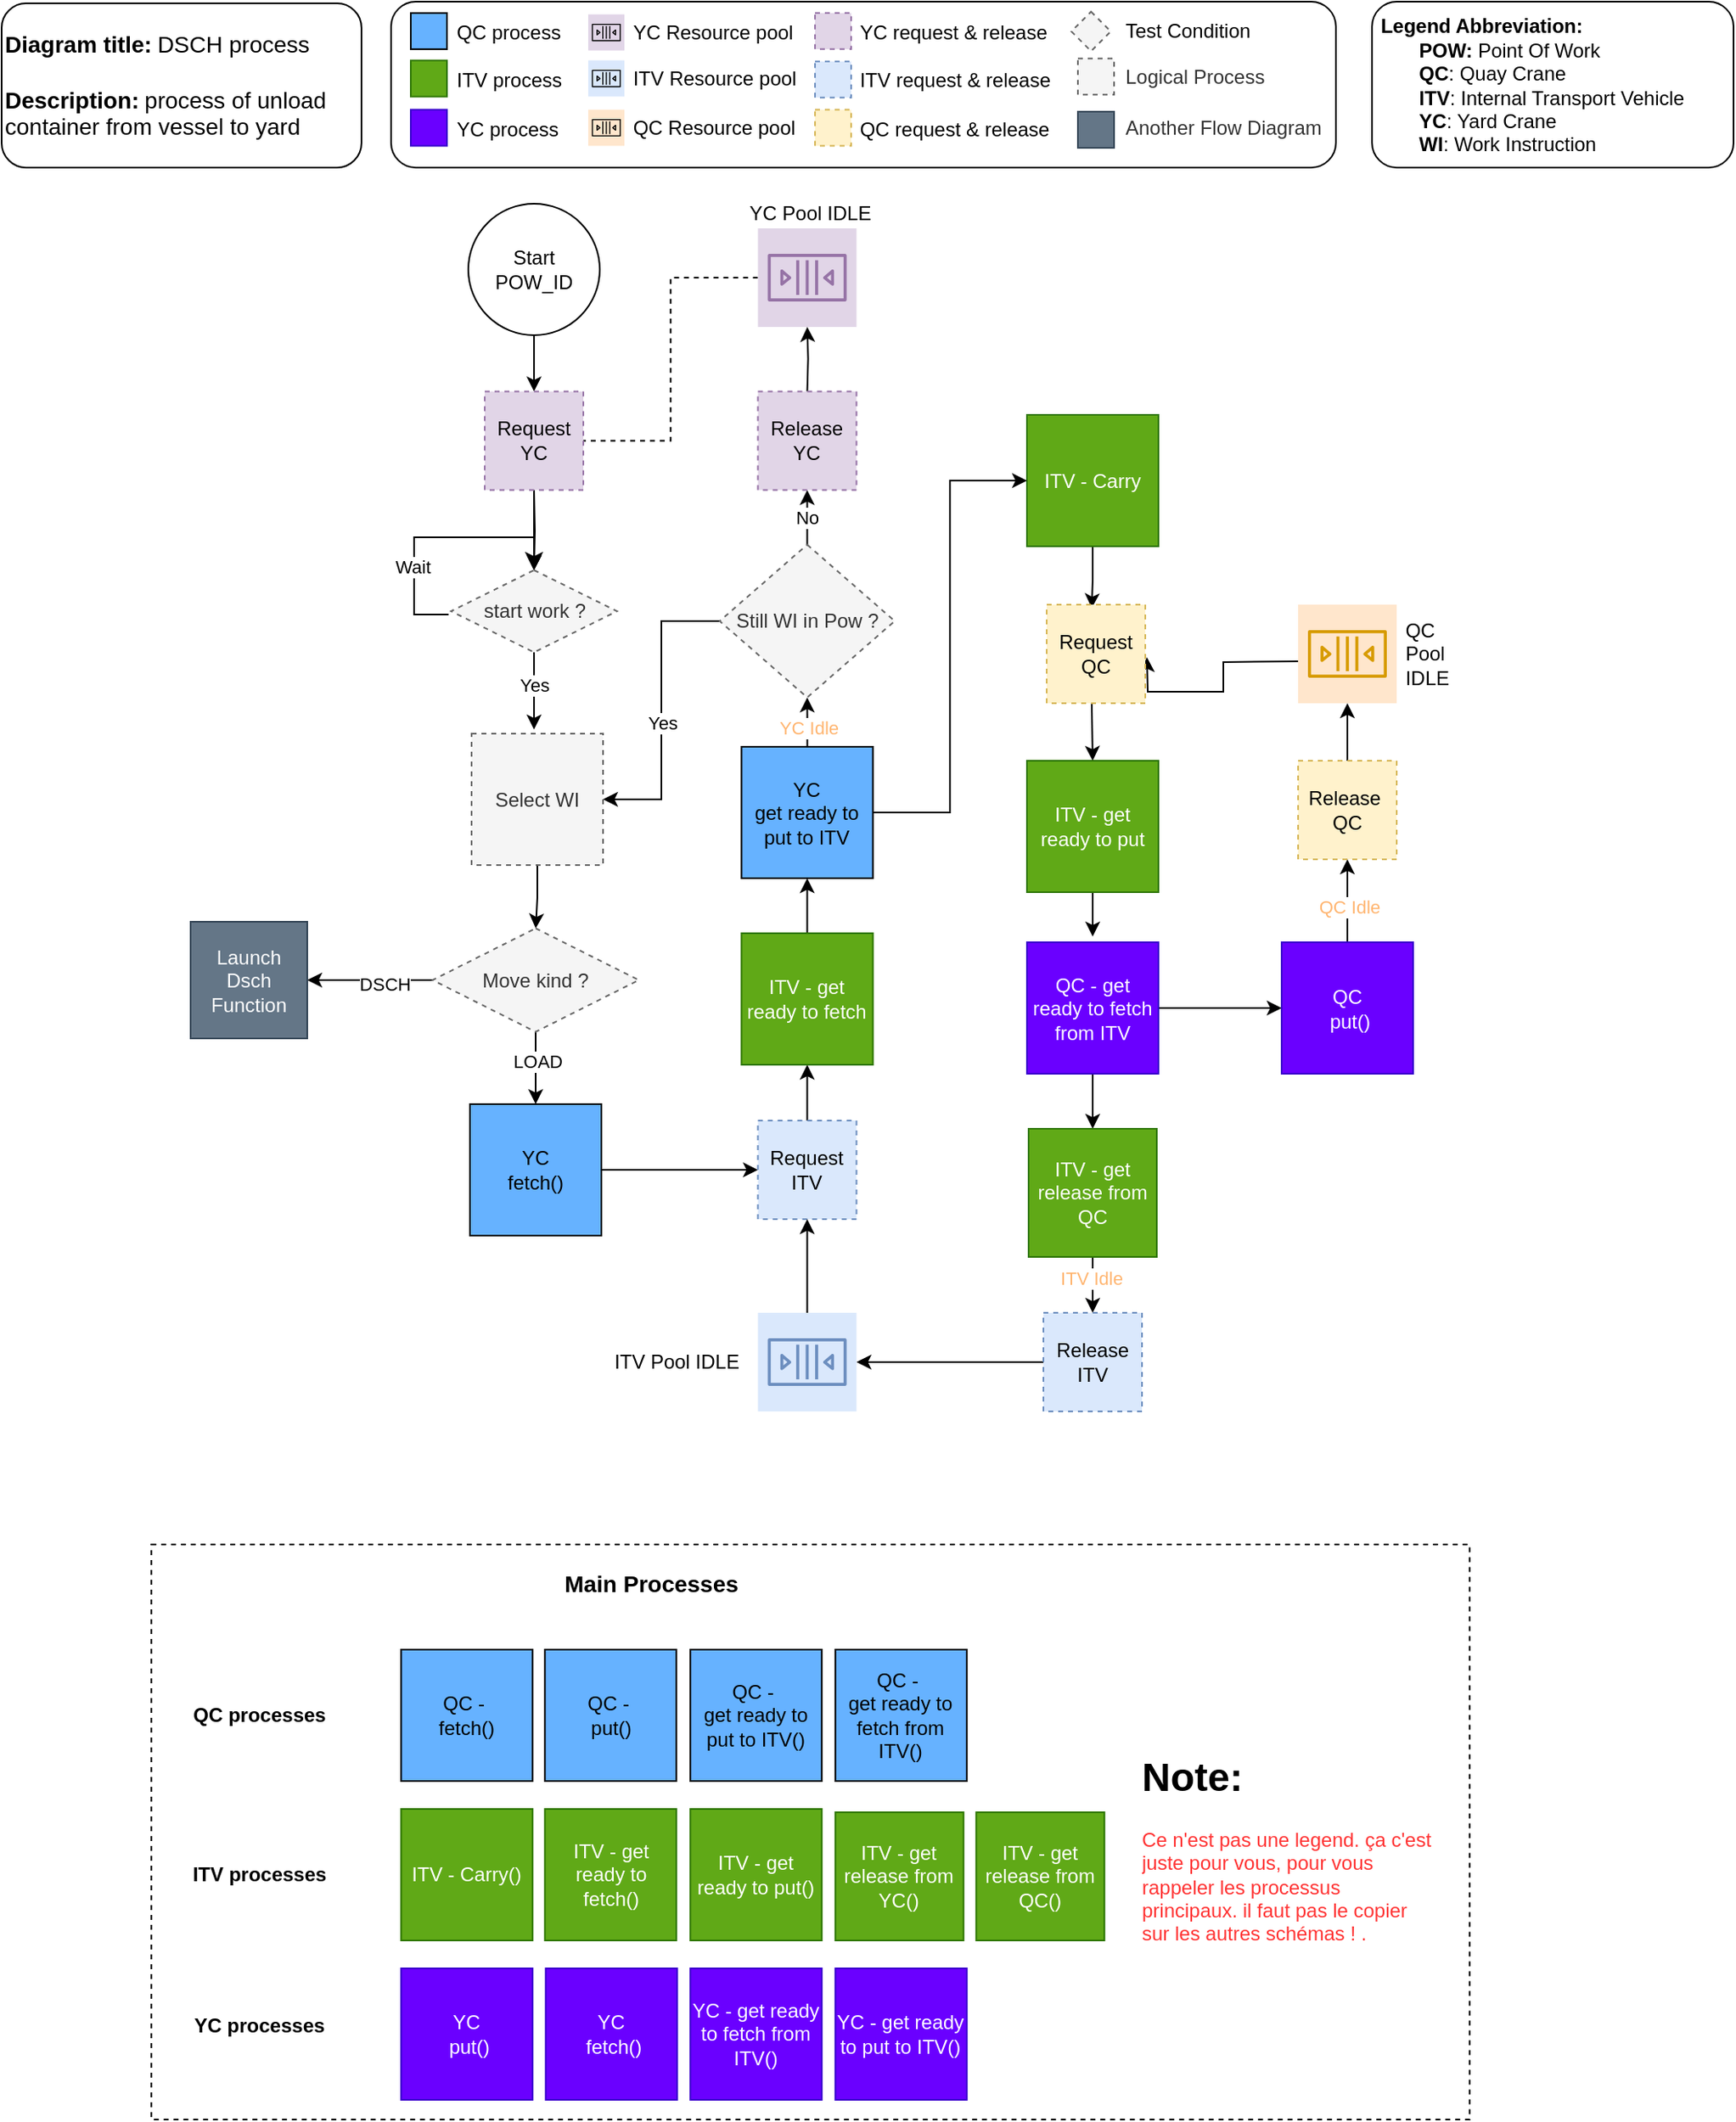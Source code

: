 <mxfile version="25.0.3">
  <diagram name="Page-1" id="m8-AKDyAZTO_Czc3pS7X">
    <mxGraphModel dx="1042" dy="615" grid="0" gridSize="10" guides="1" tooltips="1" connect="1" arrows="1" fold="1" page="1" pageScale="1" pageWidth="3300" pageHeight="4681" background="none" math="0" shadow="0">
      <root>
        <mxCell id="0" />
        <mxCell id="1" parent="0" />
        <mxCell id="ICN11t2LMivAURPf7j1P-29" value="" style="rounded=0;whiteSpace=wrap;html=1;fillColor=none;dashed=1;" parent="1" vertex="1">
          <mxGeometry x="351.13" y="1182" width="802.25" height="350" as="geometry" />
        </mxCell>
        <mxCell id="Uh1QGtXTKpIPVLYriaKn-49" style="edgeStyle=orthogonalEdgeStyle;rounded=0;orthogonalLoop=1;jettySize=auto;html=1;fillColor=#66B2FF;" parent="1" source="IhfRJVc3wCJX7Gg2RBDw-7" target="Uh1QGtXTKpIPVLYriaKn-46" edge="1">
          <mxGeometry relative="1" as="geometry" />
        </mxCell>
        <mxCell id="IhfRJVc3wCJX7Gg2RBDw-7" value="YC &lt;br&gt;fetch()" style="whiteSpace=wrap;html=1;aspect=fixed;fillColor=#66B2FF;" parent="1" vertex="1">
          <mxGeometry x="545" y="914" width="80" height="80" as="geometry" />
        </mxCell>
        <mxCell id="Uh1QGtXTKpIPVLYriaKn-31" style="edgeStyle=orthogonalEdgeStyle;rounded=0;orthogonalLoop=1;jettySize=auto;html=1;fillColor=#66B2FF;" parent="1" source="Uh1QGtXTKpIPVLYriaKn-32" target="kdnbXAXzeRMEIVDf3c8E-4" edge="1">
          <mxGeometry relative="1" as="geometry">
            <mxPoint x="594" y="461" as="targetPoint" />
          </mxGeometry>
        </mxCell>
        <mxCell id="Uh1QGtXTKpIPVLYriaKn-32" value="Start&lt;div&gt;POW_ID&lt;/div&gt;" style="ellipse;whiteSpace=wrap;html=1;aspect=fixed;" parent="1" vertex="1">
          <mxGeometry x="544" y="366" width="80" height="80" as="geometry" />
        </mxCell>
        <mxCell id="ICN11t2LMivAURPf7j1P-5" style="edgeStyle=orthogonalEdgeStyle;rounded=0;orthogonalLoop=1;jettySize=auto;html=1;entryX=0.5;entryY=0;entryDx=0;entryDy=0;" parent="1" target="ICN11t2LMivAURPf7j1P-1" edge="1">
          <mxGeometry relative="1" as="geometry">
            <mxPoint x="584" y="540.25" as="sourcePoint" />
          </mxGeometry>
        </mxCell>
        <mxCell id="Uh1QGtXTKpIPVLYriaKn-35" style="edgeStyle=orthogonalEdgeStyle;rounded=0;orthogonalLoop=1;jettySize=auto;html=1;exitX=0;exitY=0.5;exitDx=0;exitDy=0;fillColor=#66B2FF;entryX=1;entryY=0.5;entryDx=0;entryDy=0;" parent="1" source="Uh1QGtXTKpIPVLYriaKn-40" target="Uh1QGtXTKpIPVLYriaKn-41" edge="1">
          <mxGeometry relative="1" as="geometry">
            <mxPoint x="521" y="1050" as="sourcePoint" />
            <mxPoint x="487" y="888" as="targetPoint" />
          </mxGeometry>
        </mxCell>
        <mxCell id="Uh1QGtXTKpIPVLYriaKn-36" value="DSCH" style="edgeLabel;html=1;align=center;verticalAlign=middle;resizable=0;points=[];fillColor=#66B2FF;" parent="Uh1QGtXTKpIPVLYriaKn-35" connectable="0" vertex="1">
          <mxGeometry x="-0.226" y="2" relative="1" as="geometry">
            <mxPoint as="offset" />
          </mxGeometry>
        </mxCell>
        <mxCell id="Uh1QGtXTKpIPVLYriaKn-37" value="" style="edgeLabel;html=1;align=center;verticalAlign=middle;resizable=0;points=[];fillColor=#66B2FF;" parent="Uh1QGtXTKpIPVLYriaKn-35" connectable="0" vertex="1">
          <mxGeometry x="-0.262" y="2" relative="1" as="geometry">
            <mxPoint x="-7" y="-2" as="offset" />
          </mxGeometry>
        </mxCell>
        <mxCell id="Uh1QGtXTKpIPVLYriaKn-38" style="edgeStyle=orthogonalEdgeStyle;rounded=0;orthogonalLoop=1;jettySize=auto;html=1;exitX=0.5;exitY=1;exitDx=0;exitDy=0;entryX=0.5;entryY=0;entryDx=0;entryDy=0;fillColor=#66B2FF;" parent="1" source="Uh1QGtXTKpIPVLYriaKn-40" target="IhfRJVc3wCJX7Gg2RBDw-7" edge="1">
          <mxGeometry relative="1" as="geometry">
            <mxPoint x="584.5" y="799" as="targetPoint" />
          </mxGeometry>
        </mxCell>
        <mxCell id="Uh1QGtXTKpIPVLYriaKn-39" value="LOAD" style="edgeLabel;html=1;align=center;verticalAlign=middle;resizable=0;points=[];fillColor=#66B2FF;" parent="Uh1QGtXTKpIPVLYriaKn-38" connectable="0" vertex="1">
          <mxGeometry x="-0.183" y="1" relative="1" as="geometry">
            <mxPoint as="offset" />
          </mxGeometry>
        </mxCell>
        <mxCell id="Uh1QGtXTKpIPVLYriaKn-40" value="&lt;div align=&quot;center&quot;&gt;&lt;br&gt;&lt;/div&gt;&lt;div align=&quot;center&quot;&gt;Move kind ?&lt;br&gt;&lt;/div&gt;&lt;div&gt;&lt;br&gt;&lt;/div&gt;" style="rhombus;whiteSpace=wrap;html=1;fillColor=#f5f5f5;fontColor=#333333;strokeColor=#666666;dashed=1;" parent="1" vertex="1">
          <mxGeometry x="522.25" y="807" width="125.5" height="63" as="geometry" />
        </mxCell>
        <mxCell id="Uh1QGtXTKpIPVLYriaKn-41" value="Launch Dsch Function" style="whiteSpace=wrap;html=1;aspect=fixed;fillColor=#647687;strokeColor=#314354;fontColor=#ffffff;" parent="1" vertex="1">
          <mxGeometry x="375" y="803" width="71" height="71" as="geometry" />
        </mxCell>
        <mxCell id="Uh1QGtXTKpIPVLYriaKn-44" style="edgeStyle=orthogonalEdgeStyle;rounded=0;orthogonalLoop=1;jettySize=auto;html=1;exitX=0.5;exitY=1;exitDx=0;exitDy=0;fillColor=#66B2FF;" parent="1" source="Uh1QGtXTKpIPVLYriaKn-45" target="Uh1QGtXTKpIPVLYriaKn-40" edge="1">
          <mxGeometry relative="1" as="geometry" />
        </mxCell>
        <mxCell id="Uh1QGtXTKpIPVLYriaKn-45" value="Select WI" style="whiteSpace=wrap;html=1;aspect=fixed;fillColor=#f5f5f5;fontColor=#333333;strokeColor=#666666;dashed=1;" parent="1" vertex="1">
          <mxGeometry x="546" y="688.5" width="80" height="80" as="geometry" />
        </mxCell>
        <mxCell id="Uh1QGtXTKpIPVLYriaKn-50" style="edgeStyle=orthogonalEdgeStyle;rounded=0;orthogonalLoop=1;jettySize=auto;html=1;exitX=0.5;exitY=0;exitDx=0;exitDy=0;entryX=0.5;entryY=1;entryDx=0;entryDy=0;fillColor=#66B2FF;" parent="1" source="Uh1QGtXTKpIPVLYriaKn-46" target="Uh1QGtXTKpIPVLYriaKn-48" edge="1">
          <mxGeometry relative="1" as="geometry" />
        </mxCell>
        <mxCell id="Uh1QGtXTKpIPVLYriaKn-46" value="Request ITV" style="whiteSpace=wrap;html=1;aspect=fixed;fillColor=#dae8fc;dashed=1;strokeColor=#6c8ebf;" parent="1" vertex="1">
          <mxGeometry x="720.25" y="924" width="60" height="60" as="geometry" />
        </mxCell>
        <mxCell id="b5KZZbxjdxDQz6jwetfD-4" style="edgeStyle=orthogonalEdgeStyle;rounded=0;orthogonalLoop=1;jettySize=auto;html=1;exitX=0.5;exitY=0;exitDx=0;exitDy=0;entryX=0.5;entryY=1;entryDx=0;entryDy=0;" parent="1" source="Uh1QGtXTKpIPVLYriaKn-48" target="b5KZZbxjdxDQz6jwetfD-3" edge="1">
          <mxGeometry relative="1" as="geometry" />
        </mxCell>
        <mxCell id="Uh1QGtXTKpIPVLYriaKn-48" value="ITV - get ready to fetch" style="whiteSpace=wrap;html=1;aspect=fixed;fillColor=#60a917;strokeColor=#2D7600;fontColor=#ffffff;" parent="1" vertex="1">
          <mxGeometry x="710.25" y="810" width="80" height="80" as="geometry" />
        </mxCell>
        <mxCell id="N6E2E2lD6TswPAjEMysL-11" style="edgeStyle=orthogonalEdgeStyle;rounded=0;orthogonalLoop=1;jettySize=auto;html=1;entryX=0.457;entryY=0.036;entryDx=0;entryDy=0;entryPerimeter=0;" parent="1" source="Uh1QGtXTKpIPVLYriaKn-51" target="kdnbXAXzeRMEIVDf3c8E-3" edge="1">
          <mxGeometry relative="1" as="geometry">
            <mxPoint x="924" y="615" as="targetPoint" />
          </mxGeometry>
        </mxCell>
        <mxCell id="Uh1QGtXTKpIPVLYriaKn-51" value="ITV - Carry" style="whiteSpace=wrap;html=1;aspect=fixed;fillColor=#60a917;strokeColor=#2D7600;fontColor=#ffffff;" parent="1" vertex="1">
          <mxGeometry x="884" y="494.5" width="80" height="80" as="geometry" />
        </mxCell>
        <mxCell id="N6E2E2lD6TswPAjEMysL-17" style="edgeStyle=orthogonalEdgeStyle;rounded=0;orthogonalLoop=1;jettySize=auto;html=1;entryX=0.5;entryY=0;entryDx=0;entryDy=0;" parent="1" source="ZRjod6BXRgt999rC1pGX-1" target="ZRjod6BXRgt999rC1pGX-5" edge="1">
          <mxGeometry relative="1" as="geometry" />
        </mxCell>
        <mxCell id="N6E2E2lD6TswPAjEMysL-29" value="" style="edgeStyle=orthogonalEdgeStyle;rounded=0;orthogonalLoop=1;jettySize=auto;html=1;" parent="1" source="ZRjod6BXRgt999rC1pGX-1" target="ZRjod6BXRgt999rC1pGX-7" edge="1">
          <mxGeometry relative="1" as="geometry" />
        </mxCell>
        <mxCell id="ZRjod6BXRgt999rC1pGX-1" value="QC - get ready to fetch from ITV" style="whiteSpace=wrap;html=1;aspect=fixed;fillColor=#6a00ff;fontColor=#ffffff;strokeColor=#3700CC;" parent="1" vertex="1">
          <mxGeometry x="884" y="815.5" width="80" height="80" as="geometry" />
        </mxCell>
        <mxCell id="N6E2E2lD6TswPAjEMysL-19" style="edgeStyle=orthogonalEdgeStyle;rounded=0;orthogonalLoop=1;jettySize=auto;html=1;" parent="1" source="ZRjod6BXRgt999rC1pGX-5" target="N6E2E2lD6TswPAjEMysL-12" edge="1">
          <mxGeometry relative="1" as="geometry" />
        </mxCell>
        <mxCell id="ICN11t2LMivAURPf7j1P-9" value="&lt;font color=&quot;#ffb570&quot;&gt;ITV Idle&lt;/font&gt;" style="edgeLabel;html=1;align=center;verticalAlign=middle;resizable=0;points=[];" parent="N6E2E2lD6TswPAjEMysL-19" connectable="0" vertex="1">
          <mxGeometry x="-0.435" y="-1" relative="1" as="geometry">
            <mxPoint as="offset" />
          </mxGeometry>
        </mxCell>
        <mxCell id="ZRjod6BXRgt999rC1pGX-5" value="ITV - get release from QC" style="whiteSpace=wrap;html=1;aspect=fixed;fillColor=#60a917;fontColor=#ffffff;strokeColor=#2D7600;" parent="1" vertex="1">
          <mxGeometry x="885" y="929" width="78" height="78" as="geometry" />
        </mxCell>
        <mxCell id="N6E2E2lD6TswPAjEMysL-31" value="" style="edgeStyle=orthogonalEdgeStyle;rounded=0;orthogonalLoop=1;jettySize=auto;html=1;entryX=0.5;entryY=1;entryDx=0;entryDy=0;" parent="1" source="ZRjod6BXRgt999rC1pGX-7" target="kdnbXAXzeRMEIVDf3c8E-10" edge="1">
          <mxGeometry relative="1" as="geometry">
            <mxPoint x="1079" y="775" as="targetPoint" />
          </mxGeometry>
        </mxCell>
        <mxCell id="ICN11t2LMivAURPf7j1P-10" value="&lt;font color=&quot;#ffb570&quot;&gt;QC Idle&lt;/font&gt;" style="edgeLabel;html=1;align=center;verticalAlign=middle;resizable=0;points=[];" parent="N6E2E2lD6TswPAjEMysL-31" connectable="0" vertex="1">
          <mxGeometry x="-0.086" y="-1" relative="1" as="geometry">
            <mxPoint y="1" as="offset" />
          </mxGeometry>
        </mxCell>
        <mxCell id="ZRjod6BXRgt999rC1pGX-7" value="QC&lt;div&gt;&amp;nbsp; put()&amp;nbsp;&lt;/div&gt;" style="whiteSpace=wrap;html=1;aspect=fixed;fillColor=#6a00ff;fontColor=#ffffff;strokeColor=#3700CC;" parent="1" vertex="1">
          <mxGeometry x="1039" y="815.5" width="80" height="80" as="geometry" />
        </mxCell>
        <mxCell id="ZRjod6BXRgt999rC1pGX-20" value="&lt;b&gt;&lt;font style=&quot;font-size: 14px;&quot;&gt;Diagram title:&lt;/font&gt;&lt;/b&gt; &lt;font style=&quot;font-size: 14px;&quot;&gt;DSCH process&lt;/font&gt;&lt;div&gt;&lt;span style=&quot;font-size: 14px;&quot;&gt;&lt;br&gt;&lt;/span&gt;&lt;div&gt;&lt;b&gt;&lt;font style=&quot;font-size: 14px;&quot;&gt;Description:&lt;/font&gt;&lt;/b&gt;&amp;nbsp;&lt;font style=&quot;font-size: 14px;&quot;&gt;&lt;span style=&quot;background-color: initial;&quot;&gt;process of&amp;nbsp;&lt;/span&gt;&lt;span style=&quot;background-color: initial;&quot;&gt;unload container from&amp;nbsp;&lt;/span&gt;&lt;span style=&quot;background-color: initial;&quot;&gt;vessel&lt;/span&gt;&lt;span style=&quot;background-color: initial;&quot;&gt;&amp;nbsp;to yard&amp;nbsp;&lt;/span&gt;&lt;/font&gt;&lt;/div&gt;&lt;/div&gt;" style="rounded=1;whiteSpace=wrap;html=1;fillColor=none;align=left;" parent="1" vertex="1">
          <mxGeometry x="260" y="244" width="219" height="100" as="geometry" />
        </mxCell>
        <mxCell id="b5KZZbxjdxDQz6jwetfD-8" style="edgeStyle=orthogonalEdgeStyle;rounded=0;orthogonalLoop=1;jettySize=auto;html=1;exitX=0;exitY=0.5;exitDx=0;exitDy=0;entryX=1;entryY=0.5;entryDx=0;entryDy=0;" parent="1" source="b5KZZbxjdxDQz6jwetfD-1" target="Uh1QGtXTKpIPVLYriaKn-45" edge="1">
          <mxGeometry relative="1" as="geometry" />
        </mxCell>
        <mxCell id="b5KZZbxjdxDQz6jwetfD-9" value="Yes" style="edgeLabel;html=1;align=center;verticalAlign=middle;resizable=0;points=[];" parent="b5KZZbxjdxDQz6jwetfD-8" vertex="1" connectable="0">
          <mxGeometry x="-0.205" y="-1" relative="1" as="geometry">
            <mxPoint x="1" y="26" as="offset" />
          </mxGeometry>
        </mxCell>
        <mxCell id="N6E2E2lD6TswPAjEMysL-8" style="edgeStyle=orthogonalEdgeStyle;rounded=0;orthogonalLoop=1;jettySize=auto;html=1;entryX=0.5;entryY=1;entryDx=0;entryDy=0;" parent="1" source="b5KZZbxjdxDQz6jwetfD-1" target="kdnbXAXzeRMEIVDf3c8E-9" edge="1">
          <mxGeometry relative="1" as="geometry">
            <mxPoint x="750.25" y="540.25" as="targetPoint" />
          </mxGeometry>
        </mxCell>
        <mxCell id="N6E2E2lD6TswPAjEMysL-9" value="No" style="edgeLabel;html=1;align=center;verticalAlign=middle;resizable=0;points=[];" parent="N6E2E2lD6TswPAjEMysL-8" vertex="1" connectable="0">
          <mxGeometry x="-0.017" y="1" relative="1" as="geometry">
            <mxPoint as="offset" />
          </mxGeometry>
        </mxCell>
        <mxCell id="b5KZZbxjdxDQz6jwetfD-1" value="Still WI in Pow ?" style="rhombus;whiteSpace=wrap;html=1;fillColor=#f5f5f5;fontColor=#333333;strokeColor=#666666;dashed=1;" parent="1" vertex="1">
          <mxGeometry x="697" y="573.5" width="106.5" height="93" as="geometry" />
        </mxCell>
        <mxCell id="b5KZZbxjdxDQz6jwetfD-5" style="edgeStyle=orthogonalEdgeStyle;rounded=0;orthogonalLoop=1;jettySize=auto;html=1;entryX=0.5;entryY=1;entryDx=0;entryDy=0;" parent="1" source="b5KZZbxjdxDQz6jwetfD-3" target="b5KZZbxjdxDQz6jwetfD-1" edge="1">
          <mxGeometry relative="1" as="geometry" />
        </mxCell>
        <mxCell id="ICN11t2LMivAURPf7j1P-8" value="&lt;font color=&quot;#ffb570&quot;&gt;YC Idle&lt;/font&gt;" style="edgeLabel;html=1;align=center;verticalAlign=middle;resizable=0;points=[];" parent="b5KZZbxjdxDQz6jwetfD-5" connectable="0" vertex="1">
          <mxGeometry x="-0.66" relative="1" as="geometry">
            <mxPoint y="-3" as="offset" />
          </mxGeometry>
        </mxCell>
        <mxCell id="b5KZZbxjdxDQz6jwetfD-10" style="edgeStyle=orthogonalEdgeStyle;rounded=0;orthogonalLoop=1;jettySize=auto;html=1;entryX=0;entryY=0.5;entryDx=0;entryDy=0;" parent="1" source="b5KZZbxjdxDQz6jwetfD-3" target="Uh1QGtXTKpIPVLYriaKn-51" edge="1">
          <mxGeometry relative="1" as="geometry">
            <mxPoint x="824" y="728.5" as="targetPoint" />
          </mxGeometry>
        </mxCell>
        <mxCell id="b5KZZbxjdxDQz6jwetfD-3" value="YC &lt;br&gt;get ready to put to ITV" style="whiteSpace=wrap;html=1;aspect=fixed;fillColor=#66B2FF;" parent="1" vertex="1">
          <mxGeometry x="710.25" y="696.5" width="80" height="80" as="geometry" />
        </mxCell>
        <mxCell id="N6E2E2lD6TswPAjEMysL-1" style="edgeStyle=orthogonalEdgeStyle;rounded=0;orthogonalLoop=1;jettySize=auto;html=1;entryX=0.5;entryY=1;entryDx=0;entryDy=0;" parent="1" source="b5KZZbxjdxDQz6jwetfD-13" target="Uh1QGtXTKpIPVLYriaKn-46" edge="1">
          <mxGeometry relative="1" as="geometry" />
        </mxCell>
        <mxCell id="b5KZZbxjdxDQz6jwetfD-13" value="ITV Pool IDLE&amp;nbsp; &amp;nbsp;" style="sketch=0;outlineConnect=0;strokeColor=#6c8ebf;fillColor=#dae8fc;dashed=0;verticalLabelPosition=middle;verticalAlign=middle;align=right;html=1;fontSize=12;fontStyle=0;aspect=fixed;shape=mxgraph.aws4.resourceIcon;resIcon=mxgraph.aws4.queue;labelPosition=left;" parent="1" vertex="1">
          <mxGeometry x="720.25" y="1041" width="60" height="60" as="geometry" />
        </mxCell>
        <mxCell id="N6E2E2lD6TswPAjEMysL-5" style="rounded=0;orthogonalLoop=1;jettySize=auto;html=1;entryX=1;entryY=0.5;entryDx=0;entryDy=0;edgeStyle=orthogonalEdgeStyle;endArrow=none;endFill=0;dashed=1;" parent="1" source="kdnbXAXzeRMEIVDf3c8E-8" target="kdnbXAXzeRMEIVDf3c8E-4" edge="1">
          <mxGeometry relative="1" as="geometry">
            <mxPoint x="720.25" y="406" as="sourcePoint" />
            <mxPoint x="614" y="510.25" as="targetPoint" />
          </mxGeometry>
        </mxCell>
        <mxCell id="N6E2E2lD6TswPAjEMysL-7" style="edgeStyle=orthogonalEdgeStyle;rounded=0;orthogonalLoop=1;jettySize=auto;html=1;" parent="1" target="kdnbXAXzeRMEIVDf3c8E-8" edge="1">
          <mxGeometry relative="1" as="geometry">
            <mxPoint x="750.276" y="480.25" as="sourcePoint" />
            <mxPoint x="750.25" y="436" as="targetPoint" />
          </mxGeometry>
        </mxCell>
        <mxCell id="N6E2E2lD6TswPAjEMysL-14" style="edgeStyle=orthogonalEdgeStyle;rounded=0;orthogonalLoop=1;jettySize=auto;html=1;exitX=0.457;exitY=0.997;exitDx=0;exitDy=0;entryX=0.5;entryY=0;entryDx=0;entryDy=0;exitPerimeter=0;" parent="1" source="kdnbXAXzeRMEIVDf3c8E-3" target="N6E2E2lD6TswPAjEMysL-13" edge="1">
          <mxGeometry relative="1" as="geometry">
            <mxPoint x="924" y="675" as="sourcePoint" />
          </mxGeometry>
        </mxCell>
        <mxCell id="N6E2E2lD6TswPAjEMysL-20" style="edgeStyle=orthogonalEdgeStyle;rounded=0;orthogonalLoop=1;jettySize=auto;html=1;" parent="1" source="N6E2E2lD6TswPAjEMysL-12" target="b5KZZbxjdxDQz6jwetfD-13" edge="1">
          <mxGeometry relative="1" as="geometry" />
        </mxCell>
        <mxCell id="N6E2E2lD6TswPAjEMysL-12" value="Release ITV" style="whiteSpace=wrap;html=1;aspect=fixed;fillColor=#dae8fc;dashed=1;strokeColor=#6c8ebf;" parent="1" vertex="1">
          <mxGeometry x="894" y="1041" width="60" height="60" as="geometry" />
        </mxCell>
        <mxCell id="N6E2E2lD6TswPAjEMysL-16" style="edgeStyle=orthogonalEdgeStyle;rounded=0;orthogonalLoop=1;jettySize=auto;html=1;" parent="1" source="N6E2E2lD6TswPAjEMysL-13" edge="1">
          <mxGeometry relative="1" as="geometry">
            <mxPoint x="924" y="812" as="targetPoint" />
          </mxGeometry>
        </mxCell>
        <mxCell id="N6E2E2lD6TswPAjEMysL-13" value="ITV - get ready to put" style="whiteSpace=wrap;html=1;aspect=fixed;fillColor=#60a917;strokeColor=#2D7600;fontColor=#ffffff;" parent="1" vertex="1">
          <mxGeometry x="884" y="705" width="80" height="80" as="geometry" />
        </mxCell>
        <mxCell id="N6E2E2lD6TswPAjEMysL-28" style="edgeStyle=orthogonalEdgeStyle;rounded=0;orthogonalLoop=1;jettySize=auto;html=1;" parent="1" edge="1">
          <mxGeometry relative="1" as="geometry">
            <mxPoint x="1049" y="644.5" as="sourcePoint" />
            <mxPoint x="957" y="642" as="targetPoint" />
          </mxGeometry>
        </mxCell>
        <mxCell id="N6E2E2lD6TswPAjEMysL-32" value="" style="edgeStyle=orthogonalEdgeStyle;rounded=0;orthogonalLoop=1;jettySize=auto;html=1;exitX=0.5;exitY=0;exitDx=0;exitDy=0;" parent="1" source="kdnbXAXzeRMEIVDf3c8E-10" target="kdnbXAXzeRMEIVDf3c8E-6" edge="1">
          <mxGeometry relative="1" as="geometry">
            <mxPoint x="1079" y="715" as="sourcePoint" />
            <mxPoint x="1081" y="672" as="targetPoint" />
          </mxGeometry>
        </mxCell>
        <mxCell id="N6E2E2lD6TswPAjEMysL-33" value="&lt;div&gt;&lt;b&gt;&amp;nbsp;Legend Abbreviation:&amp;nbsp;&lt;/b&gt;&lt;/div&gt;&lt;div&gt;&lt;b&gt;&lt;span style=&quot;white-space: pre;&quot;&gt;&#x9;&lt;/span&gt;POW: &lt;/b&gt;Point Of Work&lt;/div&gt;&lt;b&gt;&lt;span style=&quot;white-space: pre;&quot;&gt;&#x9;&lt;/span&gt;QC&lt;/b&gt;: Quay Crane&lt;div&gt;&lt;b&gt;&lt;span style=&quot;white-space: pre;&quot;&gt;&#x9;&lt;/span&gt;ITV&lt;/b&gt;: Internal Transport Vehicle&lt;/div&gt;&lt;div&gt;&lt;b&gt;&lt;span style=&quot;white-space: pre;&quot;&gt;&#x9;&lt;/span&gt;YC&lt;/b&gt;: Yard Crane&lt;/div&gt;&lt;div&gt;&lt;b&gt;&lt;span style=&quot;white-space: pre;&quot;&gt;&#x9;&lt;/span&gt;WI&lt;/b&gt;: Work Instruction&lt;/div&gt;" style="text;html=1;align=left;verticalAlign=middle;whiteSpace=wrap;rounded=1;strokeColor=default;" parent="1" vertex="1">
          <mxGeometry x="1094" y="243" width="220" height="101" as="geometry" />
        </mxCell>
        <mxCell id="N6E2E2lD6TswPAjEMysL-70" value="" style="group" parent="1" connectable="0" vertex="1">
          <mxGeometry x="497" y="243" width="592" height="101" as="geometry" />
        </mxCell>
        <mxCell id="N6E2E2lD6TswPAjEMysL-41" value="" style="rounded=1;whiteSpace=wrap;html=1;" parent="N6E2E2lD6TswPAjEMysL-70" vertex="1">
          <mxGeometry width="575" height="101" as="geometry" />
        </mxCell>
        <mxCell id="N6E2E2lD6TswPAjEMysL-42" value="" style="whiteSpace=wrap;html=1;aspect=fixed;fillColor=#66B2FF;" parent="N6E2E2lD6TswPAjEMysL-70" vertex="1">
          <mxGeometry x="12" y="6.937" width="22" height="22" as="geometry" />
        </mxCell>
        <mxCell id="N6E2E2lD6TswPAjEMysL-43" value="" style="whiteSpace=wrap;html=1;aspect=fixed;fillColor=#60a917;strokeColor=#2D7600;fontColor=#ffffff;" parent="N6E2E2lD6TswPAjEMysL-70" vertex="1">
          <mxGeometry x="12" y="35.794" width="22" height="22" as="geometry" />
        </mxCell>
        <mxCell id="N6E2E2lD6TswPAjEMysL-44" value="" style="whiteSpace=wrap;html=1;aspect=fixed;fillColor=#6a00ff;fontColor=#ffffff;strokeColor=#3700CC;" parent="N6E2E2lD6TswPAjEMysL-70" vertex="1">
          <mxGeometry x="12" y="65.761" width="22" height="22" as="geometry" />
        </mxCell>
        <mxCell id="N6E2E2lD6TswPAjEMysL-45" value="QC process&amp;nbsp;" style="text;html=1;align=left;verticalAlign=middle;whiteSpace=wrap;rounded=0;strokeColor=none;" parent="N6E2E2lD6TswPAjEMysL-70" vertex="1">
          <mxGeometry x="38" y="6.937" width="172" height="24.418" as="geometry" />
        </mxCell>
        <mxCell id="N6E2E2lD6TswPAjEMysL-46" value="ITV process&amp;nbsp;" style="text;html=1;align=left;verticalAlign=middle;whiteSpace=wrap;rounded=0;strokeColor=none;" parent="N6E2E2lD6TswPAjEMysL-70" vertex="1">
          <mxGeometry x="38" y="35.794" width="169" height="24.418" as="geometry" />
        </mxCell>
        <mxCell id="N6E2E2lD6TswPAjEMysL-47" value="YC process&amp;nbsp;" style="text;html=1;align=left;verticalAlign=middle;whiteSpace=wrap;rounded=0;strokeColor=none;" parent="N6E2E2lD6TswPAjEMysL-70" vertex="1">
          <mxGeometry x="38" y="65.761" width="169" height="24.418" as="geometry" />
        </mxCell>
        <mxCell id="N6E2E2lD6TswPAjEMysL-48" value="&lt;span style=&quot;text-align: left;&quot;&gt;&amp;nbsp;YC Resource&lt;/span&gt;&lt;span style=&quot;text-align: left; background-color: initial;&quot;&gt;&amp;nbsp;pool&lt;/span&gt;" style="sketch=0;outlineConnect=0;dashed=0;verticalLabelPosition=middle;verticalAlign=middle;align=left;html=1;fontSize=12;fontStyle=0;aspect=fixed;shape=mxgraph.aws4.resourceIcon;resIcon=mxgraph.aws4.queue;labelPosition=right;fillColor=#E1D5E7;" parent="N6E2E2lD6TswPAjEMysL-70" vertex="1">
          <mxGeometry x="120" y="7.769" width="22" height="22" as="geometry" />
        </mxCell>
        <mxCell id="N6E2E2lD6TswPAjEMysL-50" value="" style="whiteSpace=wrap;html=1;aspect=fixed;fillColor=#dae8fc;dashed=1;strokeColor=#6c8ebf;" parent="N6E2E2lD6TswPAjEMysL-70" vertex="1">
          <mxGeometry x="258" y="36.349" width="22" height="22" as="geometry" />
        </mxCell>
        <mxCell id="N6E2E2lD6TswPAjEMysL-52" value="&lt;span style=&quot;text-align: left;&quot;&gt;&amp;nbsp;ITV Resource&lt;/span&gt;&lt;span style=&quot;text-align: left; background-color: initial;&quot;&gt;&amp;nbsp;pool&lt;/span&gt;" style="sketch=0;outlineConnect=0;dashed=0;verticalLabelPosition=middle;verticalAlign=middle;align=left;html=1;fontSize=12;fontStyle=0;aspect=fixed;shape=mxgraph.aws4.resourceIcon;resIcon=mxgraph.aws4.queue;labelPosition=right;fillColor=#DAE8FC;" parent="N6E2E2lD6TswPAjEMysL-70" vertex="1">
          <mxGeometry x="120" y="35.794" width="22" height="22" as="geometry" />
        </mxCell>
        <mxCell id="N6E2E2lD6TswPAjEMysL-53" value="&lt;span style=&quot;text-align: left;&quot;&gt;&amp;nbsp;QC Resource&lt;/span&gt;&lt;span style=&quot;text-align: left; background-color: initial;&quot;&gt;&amp;nbsp;pool&lt;/span&gt;" style="sketch=0;outlineConnect=0;dashed=0;verticalLabelPosition=middle;verticalAlign=middle;align=left;html=1;fontSize=12;fontStyle=0;aspect=fixed;shape=mxgraph.aws4.resourceIcon;resIcon=mxgraph.aws4.queue;labelPosition=right;fillColor=#FFE6CC;" parent="N6E2E2lD6TswPAjEMysL-70" vertex="1">
          <mxGeometry x="120" y="65.761" width="22" height="22" as="geometry" />
        </mxCell>
        <mxCell id="N6E2E2lD6TswPAjEMysL-56" value="" style="whiteSpace=wrap;html=1;aspect=fixed;fillColor=#e1d5e7;dashed=1;strokeColor=#9673a6;labelPosition=right;verticalLabelPosition=middle;align=left;verticalAlign=middle;" parent="N6E2E2lD6TswPAjEMysL-70" vertex="1">
          <mxGeometry x="258" y="6.937" width="22" height="22" as="geometry" />
        </mxCell>
        <mxCell id="N6E2E2lD6TswPAjEMysL-57" value="" style="whiteSpace=wrap;html=1;aspect=fixed;fillColor=#fff2cc;strokeColor=#d6b656;dashed=1;" parent="N6E2E2lD6TswPAjEMysL-70" vertex="1">
          <mxGeometry x="258" y="65.761" width="22" height="22" as="geometry" />
        </mxCell>
        <mxCell id="N6E2E2lD6TswPAjEMysL-58" value="&amp;nbsp;YC request &amp;amp; release" style="text;html=1;align=left;verticalAlign=middle;whiteSpace=wrap;rounded=0;strokeColor=none;" parent="N6E2E2lD6TswPAjEMysL-70" vertex="1">
          <mxGeometry x="280" y="6.937" width="147" height="24.418" as="geometry" />
        </mxCell>
        <mxCell id="N6E2E2lD6TswPAjEMysL-59" value="&amp;nbsp;ITV request &amp;amp; release" style="text;html=1;align=left;verticalAlign=middle;whiteSpace=wrap;rounded=0;strokeColor=none;" parent="N6E2E2lD6TswPAjEMysL-70" vertex="1">
          <mxGeometry x="280" y="35.794" width="146" height="24.418" as="geometry" />
        </mxCell>
        <mxCell id="N6E2E2lD6TswPAjEMysL-60" value="&amp;nbsp;QC request &amp;amp; release" style="text;html=1;align=left;verticalAlign=middle;whiteSpace=wrap;rounded=0;strokeColor=none;" parent="N6E2E2lD6TswPAjEMysL-70" vertex="1">
          <mxGeometry x="280" y="65.761" width="139" height="24.418" as="geometry" />
        </mxCell>
        <mxCell id="N6E2E2lD6TswPAjEMysL-63" value="" style="rhombus;whiteSpace=wrap;html=1;fillColor=#f5f5f5;fontColor=#333333;strokeColor=#666666;dashed=1;" parent="N6E2E2lD6TswPAjEMysL-70" vertex="1">
          <mxGeometry x="414" y="6.14" width="24" height="24" as="geometry" />
        </mxCell>
        <mxCell id="N6E2E2lD6TswPAjEMysL-64" value="Test Condition" style="text;html=1;align=left;verticalAlign=middle;whiteSpace=wrap;rounded=0;strokeColor=none;" parent="N6E2E2lD6TswPAjEMysL-70" vertex="1">
          <mxGeometry x="445" y="5.727" width="147" height="24.418" as="geometry" />
        </mxCell>
        <mxCell id="N6E2E2lD6TswPAjEMysL-65" value="" style="whiteSpace=wrap;html=1;aspect=fixed;fillColor=#f5f5f5;fontColor=#333333;strokeColor=#666666;dashed=1;" parent="N6E2E2lD6TswPAjEMysL-70" vertex="1">
          <mxGeometry x="418" y="34.59" width="22" height="22" as="geometry" />
        </mxCell>
        <mxCell id="N6E2E2lD6TswPAjEMysL-67" value="&lt;span style=&quot;color: rgb(51, 51, 51); text-align: center;&quot;&gt;Logical&amp;nbsp;&lt;/span&gt;&lt;span style=&quot;color: rgb(51, 51, 51); text-align: center;&quot;&gt;Process&amp;nbsp;&lt;/span&gt;" style="text;html=1;align=left;verticalAlign=middle;whiteSpace=wrap;rounded=0;strokeColor=none;" parent="N6E2E2lD6TswPAjEMysL-70" vertex="1">
          <mxGeometry x="445" y="33.377" width="147" height="24.418" as="geometry" />
        </mxCell>
        <mxCell id="N6E2E2lD6TswPAjEMysL-68" value="" style="whiteSpace=wrap;html=1;aspect=fixed;fillColor=#647687;strokeColor=#314354;fontColor=#ffffff;" parent="N6E2E2lD6TswPAjEMysL-70" vertex="1">
          <mxGeometry x="418" y="66.97" width="22" height="22" as="geometry" />
        </mxCell>
        <mxCell id="N6E2E2lD6TswPAjEMysL-69" value="&lt;div style=&quot;text-align: center;&quot;&gt;&lt;span style=&quot;background-color: initial;&quot;&gt;&lt;font color=&quot;#333333&quot;&gt;Another Flow Diagram&lt;/font&gt;&lt;/span&gt;&lt;/div&gt;" style="text;html=1;align=left;verticalAlign=middle;whiteSpace=wrap;rounded=0;strokeColor=none;" parent="N6E2E2lD6TswPAjEMysL-70" vertex="1">
          <mxGeometry x="445" y="64.557" width="147" height="24.418" as="geometry" />
        </mxCell>
        <mxCell id="ICN11t2LMivAURPf7j1P-2" style="edgeStyle=orthogonalEdgeStyle;rounded=0;orthogonalLoop=1;jettySize=auto;html=1;" parent="1" source="ICN11t2LMivAURPf7j1P-1" edge="1">
          <mxGeometry relative="1" as="geometry">
            <mxPoint x="584" y="686" as="targetPoint" />
          </mxGeometry>
        </mxCell>
        <mxCell id="ICN11t2LMivAURPf7j1P-3" value="Yes" style="edgeLabel;html=1;align=center;verticalAlign=middle;resizable=0;points=[];" parent="ICN11t2LMivAURPf7j1P-2" connectable="0" vertex="1">
          <mxGeometry x="0.496" y="-1" relative="1" as="geometry">
            <mxPoint y="-15" as="offset" />
          </mxGeometry>
        </mxCell>
        <mxCell id="ICN11t2LMivAURPf7j1P-6" style="edgeStyle=orthogonalEdgeStyle;rounded=0;orthogonalLoop=1;jettySize=auto;html=1;startArrow=classic;startFill=1;endArrow=none;endFill=0;" parent="1" source="ICN11t2LMivAURPf7j1P-1" edge="1">
          <mxGeometry relative="1" as="geometry">
            <mxPoint x="532" y="616" as="targetPoint" />
            <Array as="points">
              <mxPoint x="584" y="569" />
              <mxPoint x="511" y="569" />
              <mxPoint x="511" y="616" />
            </Array>
          </mxGeometry>
        </mxCell>
        <mxCell id="ICN11t2LMivAURPf7j1P-7" value="Wait" style="edgeLabel;html=1;align=center;verticalAlign=middle;resizable=0;points=[];" parent="ICN11t2LMivAURPf7j1P-6" connectable="0" vertex="1">
          <mxGeometry x="0.199" relative="1" as="geometry">
            <mxPoint x="-1" y="14" as="offset" />
          </mxGeometry>
        </mxCell>
        <mxCell id="ICN11t2LMivAURPf7j1P-1" value="&lt;div align=&quot;center&quot;&gt;&lt;br&gt;&lt;/div&gt;&lt;div align=&quot;center&quot;&gt;start work ?&lt;br&gt;&lt;/div&gt;&lt;div&gt;&lt;br&gt;&lt;/div&gt;" style="rhombus;whiteSpace=wrap;html=1;fillColor=#f5f5f5;fontColor=#333333;strokeColor=#666666;dashed=1;" parent="1" vertex="1">
          <mxGeometry x="533.5" y="589" width="101" height="50" as="geometry" />
        </mxCell>
        <mxCell id="ICN11t2LMivAURPf7j1P-12" value="&lt;b&gt;QC processes&lt;/b&gt;" style="text;html=1;align=center;verticalAlign=middle;whiteSpace=wrap;rounded=0;" parent="1" vertex="1">
          <mxGeometry x="347.13" y="1271" width="140" height="30" as="geometry" />
        </mxCell>
        <mxCell id="ICN11t2LMivAURPf7j1P-13" value="QC -&amp;nbsp;&lt;br&gt;fetch()" style="whiteSpace=wrap;html=1;aspect=fixed;fillColor=#66B2FF;" parent="1" vertex="1">
          <mxGeometry x="503.13" y="1246" width="80" height="80" as="geometry" />
        </mxCell>
        <mxCell id="ICN11t2LMivAURPf7j1P-14" value="QC -&amp;nbsp;&lt;br&gt;put()" style="whiteSpace=wrap;html=1;aspect=fixed;fillColor=#66B2FF;" parent="1" vertex="1">
          <mxGeometry x="590.63" y="1246" width="80" height="80" as="geometry" />
        </mxCell>
        <mxCell id="ICN11t2LMivAURPf7j1P-15" value="QC -&amp;nbsp;&lt;br&gt;get ready to put to ITV()" style="whiteSpace=wrap;html=1;aspect=fixed;fillColor=#66B2FF;" parent="1" vertex="1">
          <mxGeometry x="679.13" y="1246" width="80" height="80" as="geometry" />
        </mxCell>
        <mxCell id="ICN11t2LMivAURPf7j1P-16" value="QC -&amp;nbsp;&lt;br&gt;get ready to fetch from ITV()" style="whiteSpace=wrap;html=1;aspect=fixed;fillColor=#66B2FF;" parent="1" vertex="1">
          <mxGeometry x="767.38" y="1246" width="80" height="80" as="geometry" />
        </mxCell>
        <mxCell id="ICN11t2LMivAURPf7j1P-17" value="&lt;b&gt;ITV processes&lt;/b&gt;" style="text;html=1;align=center;verticalAlign=middle;whiteSpace=wrap;rounded=0;" parent="1" vertex="1">
          <mxGeometry x="347.13" y="1368" width="140" height="30" as="geometry" />
        </mxCell>
        <mxCell id="ICN11t2LMivAURPf7j1P-18" value="ITV - Carry()" style="whiteSpace=wrap;html=1;aspect=fixed;fillColor=#60a917;strokeColor=#2D7600;fontColor=#ffffff;" parent="1" vertex="1">
          <mxGeometry x="503.13" y="1343" width="80" height="80" as="geometry" />
        </mxCell>
        <mxCell id="ICN11t2LMivAURPf7j1P-20" value="ITV - get ready to fetch()" style="whiteSpace=wrap;html=1;aspect=fixed;fillColor=#60a917;strokeColor=#2D7600;fontColor=#ffffff;" parent="1" vertex="1">
          <mxGeometry x="590.63" y="1343" width="80" height="80" as="geometry" />
        </mxCell>
        <mxCell id="ICN11t2LMivAURPf7j1P-21" value="ITV - get ready to put()" style="whiteSpace=wrap;html=1;aspect=fixed;fillColor=#60a917;strokeColor=#2D7600;fontColor=#ffffff;" parent="1" vertex="1">
          <mxGeometry x="679.13" y="1343" width="80" height="80" as="geometry" />
        </mxCell>
        <mxCell id="ICN11t2LMivAURPf7j1P-22" value="ITV - get release from YC()" style="whiteSpace=wrap;html=1;aspect=fixed;fillColor=#60a917;fontColor=#ffffff;strokeColor=#2D7600;" parent="1" vertex="1">
          <mxGeometry x="767.38" y="1345" width="78" height="78" as="geometry" />
        </mxCell>
        <mxCell id="ICN11t2LMivAURPf7j1P-23" value="ITV - get release from QC()" style="whiteSpace=wrap;html=1;aspect=fixed;fillColor=#60a917;fontColor=#ffffff;strokeColor=#2D7600;" parent="1" vertex="1">
          <mxGeometry x="853.13" y="1345" width="78" height="78" as="geometry" />
        </mxCell>
        <mxCell id="ICN11t2LMivAURPf7j1P-24" value="&lt;b&gt;YC processes&lt;/b&gt;" style="text;html=1;align=center;verticalAlign=middle;whiteSpace=wrap;rounded=0;" parent="1" vertex="1">
          <mxGeometry x="347.13" y="1460" width="140" height="30" as="geometry" />
        </mxCell>
        <mxCell id="ICN11t2LMivAURPf7j1P-25" value="YC - get ready to fetch from ITV()" style="whiteSpace=wrap;html=1;aspect=fixed;fillColor=#6a00ff;fontColor=#ffffff;strokeColor=#3700CC;" parent="1" vertex="1">
          <mxGeometry x="679.13" y="1440" width="80" height="80" as="geometry" />
        </mxCell>
        <mxCell id="ICN11t2LMivAURPf7j1P-26" value="&lt;span style=&quot;font-weight: normal;&quot;&gt;YC&lt;/span&gt;&lt;div&gt;&amp;nbsp; &lt;span style=&quot;font-weight: normal;&quot;&gt;put()&lt;/span&gt;&amp;nbsp;&lt;/div&gt;" style="whiteSpace=wrap;html=1;aspect=fixed;fillColor=#6a00ff;fontColor=#ffffff;strokeColor=#3700CC;fontStyle=1" parent="1" vertex="1">
          <mxGeometry x="503.13" y="1440" width="80" height="80" as="geometry" />
        </mxCell>
        <mxCell id="ICN11t2LMivAURPf7j1P-27" value="YC&lt;div&gt;&amp;nbsp; fetch()&amp;nbsp;&lt;/div&gt;" style="whiteSpace=wrap;html=1;aspect=fixed;fillColor=#6a00ff;fontColor=#ffffff;strokeColor=#3700CC;" parent="1" vertex="1">
          <mxGeometry x="591.13" y="1440" width="80" height="80" as="geometry" />
        </mxCell>
        <mxCell id="ICN11t2LMivAURPf7j1P-28" value="YC - get ready to put to ITV()" style="whiteSpace=wrap;html=1;aspect=fixed;fillColor=#6a00ff;fontColor=#ffffff;strokeColor=#3700CC;" parent="1" vertex="1">
          <mxGeometry x="767.38" y="1440" width="80" height="80" as="geometry" />
        </mxCell>
        <mxCell id="ICN11t2LMivAURPf7j1P-30" value="&lt;b&gt;&lt;font style=&quot;font-size: 14px;&quot;&gt;Main Processes&lt;/font&gt;&lt;/b&gt;" style="text;html=1;align=center;verticalAlign=middle;whiteSpace=wrap;rounded=0;" parent="1" vertex="1">
          <mxGeometry x="545.01" y="1191" width="221.25" height="30" as="geometry" />
        </mxCell>
        <mxCell id="ICN11t2LMivAURPf7j1P-31" value="&lt;h1 style=&quot;margin-top: 0px;&quot;&gt;Note:&amp;nbsp;&lt;/h1&gt;&lt;p&gt;&lt;font color=&quot;#ff3333&quot;&gt;Ce n&#39;est pas une legend. ça c&#39;est juste pour vous, pour vous rappeler les processus principaux. il faut pas le copier sur les autres schémas ! .&amp;nbsp;&lt;/font&gt;&lt;/p&gt;" style="text;html=1;whiteSpace=wrap;overflow=hidden;rounded=0;" parent="1" vertex="1">
          <mxGeometry x="952.38" y="1303" width="180" height="120" as="geometry" />
        </mxCell>
        <mxCell id="kdnbXAXzeRMEIVDf3c8E-3" value="Request QC" style="whiteSpace=wrap;html=1;aspect=fixed;fillColor=#fff2cc;strokeColor=#d6b656;dashed=1;" vertex="1" parent="1">
          <mxGeometry x="896" y="610" width="60" height="60" as="geometry" />
        </mxCell>
        <mxCell id="kdnbXAXzeRMEIVDf3c8E-5" value="" style="edgeStyle=none;curved=1;rounded=0;orthogonalLoop=1;jettySize=auto;html=1;fontSize=12;startSize=8;endSize=8;" edge="1" parent="1" source="kdnbXAXzeRMEIVDf3c8E-4" target="ICN11t2LMivAURPf7j1P-1">
          <mxGeometry relative="1" as="geometry" />
        </mxCell>
        <mxCell id="kdnbXAXzeRMEIVDf3c8E-4" value="Request YC" style="whiteSpace=wrap;html=1;aspect=fixed;fillColor=#e1d5e7;dashed=1;strokeColor=#9673a6;" vertex="1" parent="1">
          <mxGeometry x="554" y="480.25" width="60" height="60" as="geometry" />
        </mxCell>
        <mxCell id="kdnbXAXzeRMEIVDf3c8E-6" value="&amp;nbsp;QC&amp;nbsp;&lt;div&gt;&amp;nbsp;Pool&amp;nbsp;&lt;/div&gt;&lt;div&gt;&amp;nbsp;IDLE&lt;/div&gt;" style="sketch=0;outlineConnect=0;strokeColor=#d79b00;fillColor=#ffe6cc;dashed=0;verticalLabelPosition=middle;verticalAlign=middle;align=left;html=1;fontSize=12;fontStyle=0;aspect=fixed;shape=mxgraph.aws4.resourceIcon;resIcon=mxgraph.aws4.queue;labelPosition=right;" vertex="1" parent="1">
          <mxGeometry x="1049" y="610" width="60" height="60" as="geometry" />
        </mxCell>
        <mxCell id="kdnbXAXzeRMEIVDf3c8E-7" style="edgeStyle=none;curved=1;rounded=0;orthogonalLoop=1;jettySize=auto;html=1;entryX=0.463;entryY=1.002;entryDx=0;entryDy=0;entryPerimeter=0;fontSize=12;startSize=8;endSize=8;" edge="1" parent="1" source="kdnbXAXzeRMEIVDf3c8E-3" target="kdnbXAXzeRMEIVDf3c8E-3">
          <mxGeometry relative="1" as="geometry" />
        </mxCell>
        <mxCell id="kdnbXAXzeRMEIVDf3c8E-8" value="&lt;span style=&quot;text-align: left;&quot;&gt;&amp;nbsp;YC&lt;/span&gt;&lt;span style=&quot;text-align: left; background-color: initial;&quot;&gt;&amp;nbsp;Pool&amp;nbsp;&lt;/span&gt;&lt;span style=&quot;text-align: left; background-color: initial;&quot;&gt;IDLE&lt;/span&gt;" style="sketch=0;outlineConnect=0;strokeColor=#9673a6;fillColor=#e1d5e7;dashed=0;verticalLabelPosition=top;verticalAlign=bottom;align=center;html=1;fontSize=12;fontStyle=0;aspect=fixed;shape=mxgraph.aws4.resourceIcon;resIcon=mxgraph.aws4.queue;labelPosition=center;" vertex="1" parent="1">
          <mxGeometry x="720.25" y="381" width="60" height="60" as="geometry" />
        </mxCell>
        <mxCell id="kdnbXAXzeRMEIVDf3c8E-9" value="Release YC" style="whiteSpace=wrap;html=1;aspect=fixed;fillColor=#e1d5e7;dashed=1;strokeColor=#9673a6;" vertex="1" parent="1">
          <mxGeometry x="720.25" y="480.25" width="60" height="60" as="geometry" />
        </mxCell>
        <mxCell id="kdnbXAXzeRMEIVDf3c8E-10" value="Release&amp;nbsp;&lt;div&gt;QC&lt;/div&gt;" style="whiteSpace=wrap;html=1;aspect=fixed;fillColor=#fff2cc;strokeColor=#d6b656;dashed=1;" vertex="1" parent="1">
          <mxGeometry x="1049" y="705" width="60" height="60" as="geometry" />
        </mxCell>
      </root>
    </mxGraphModel>
  </diagram>
</mxfile>
